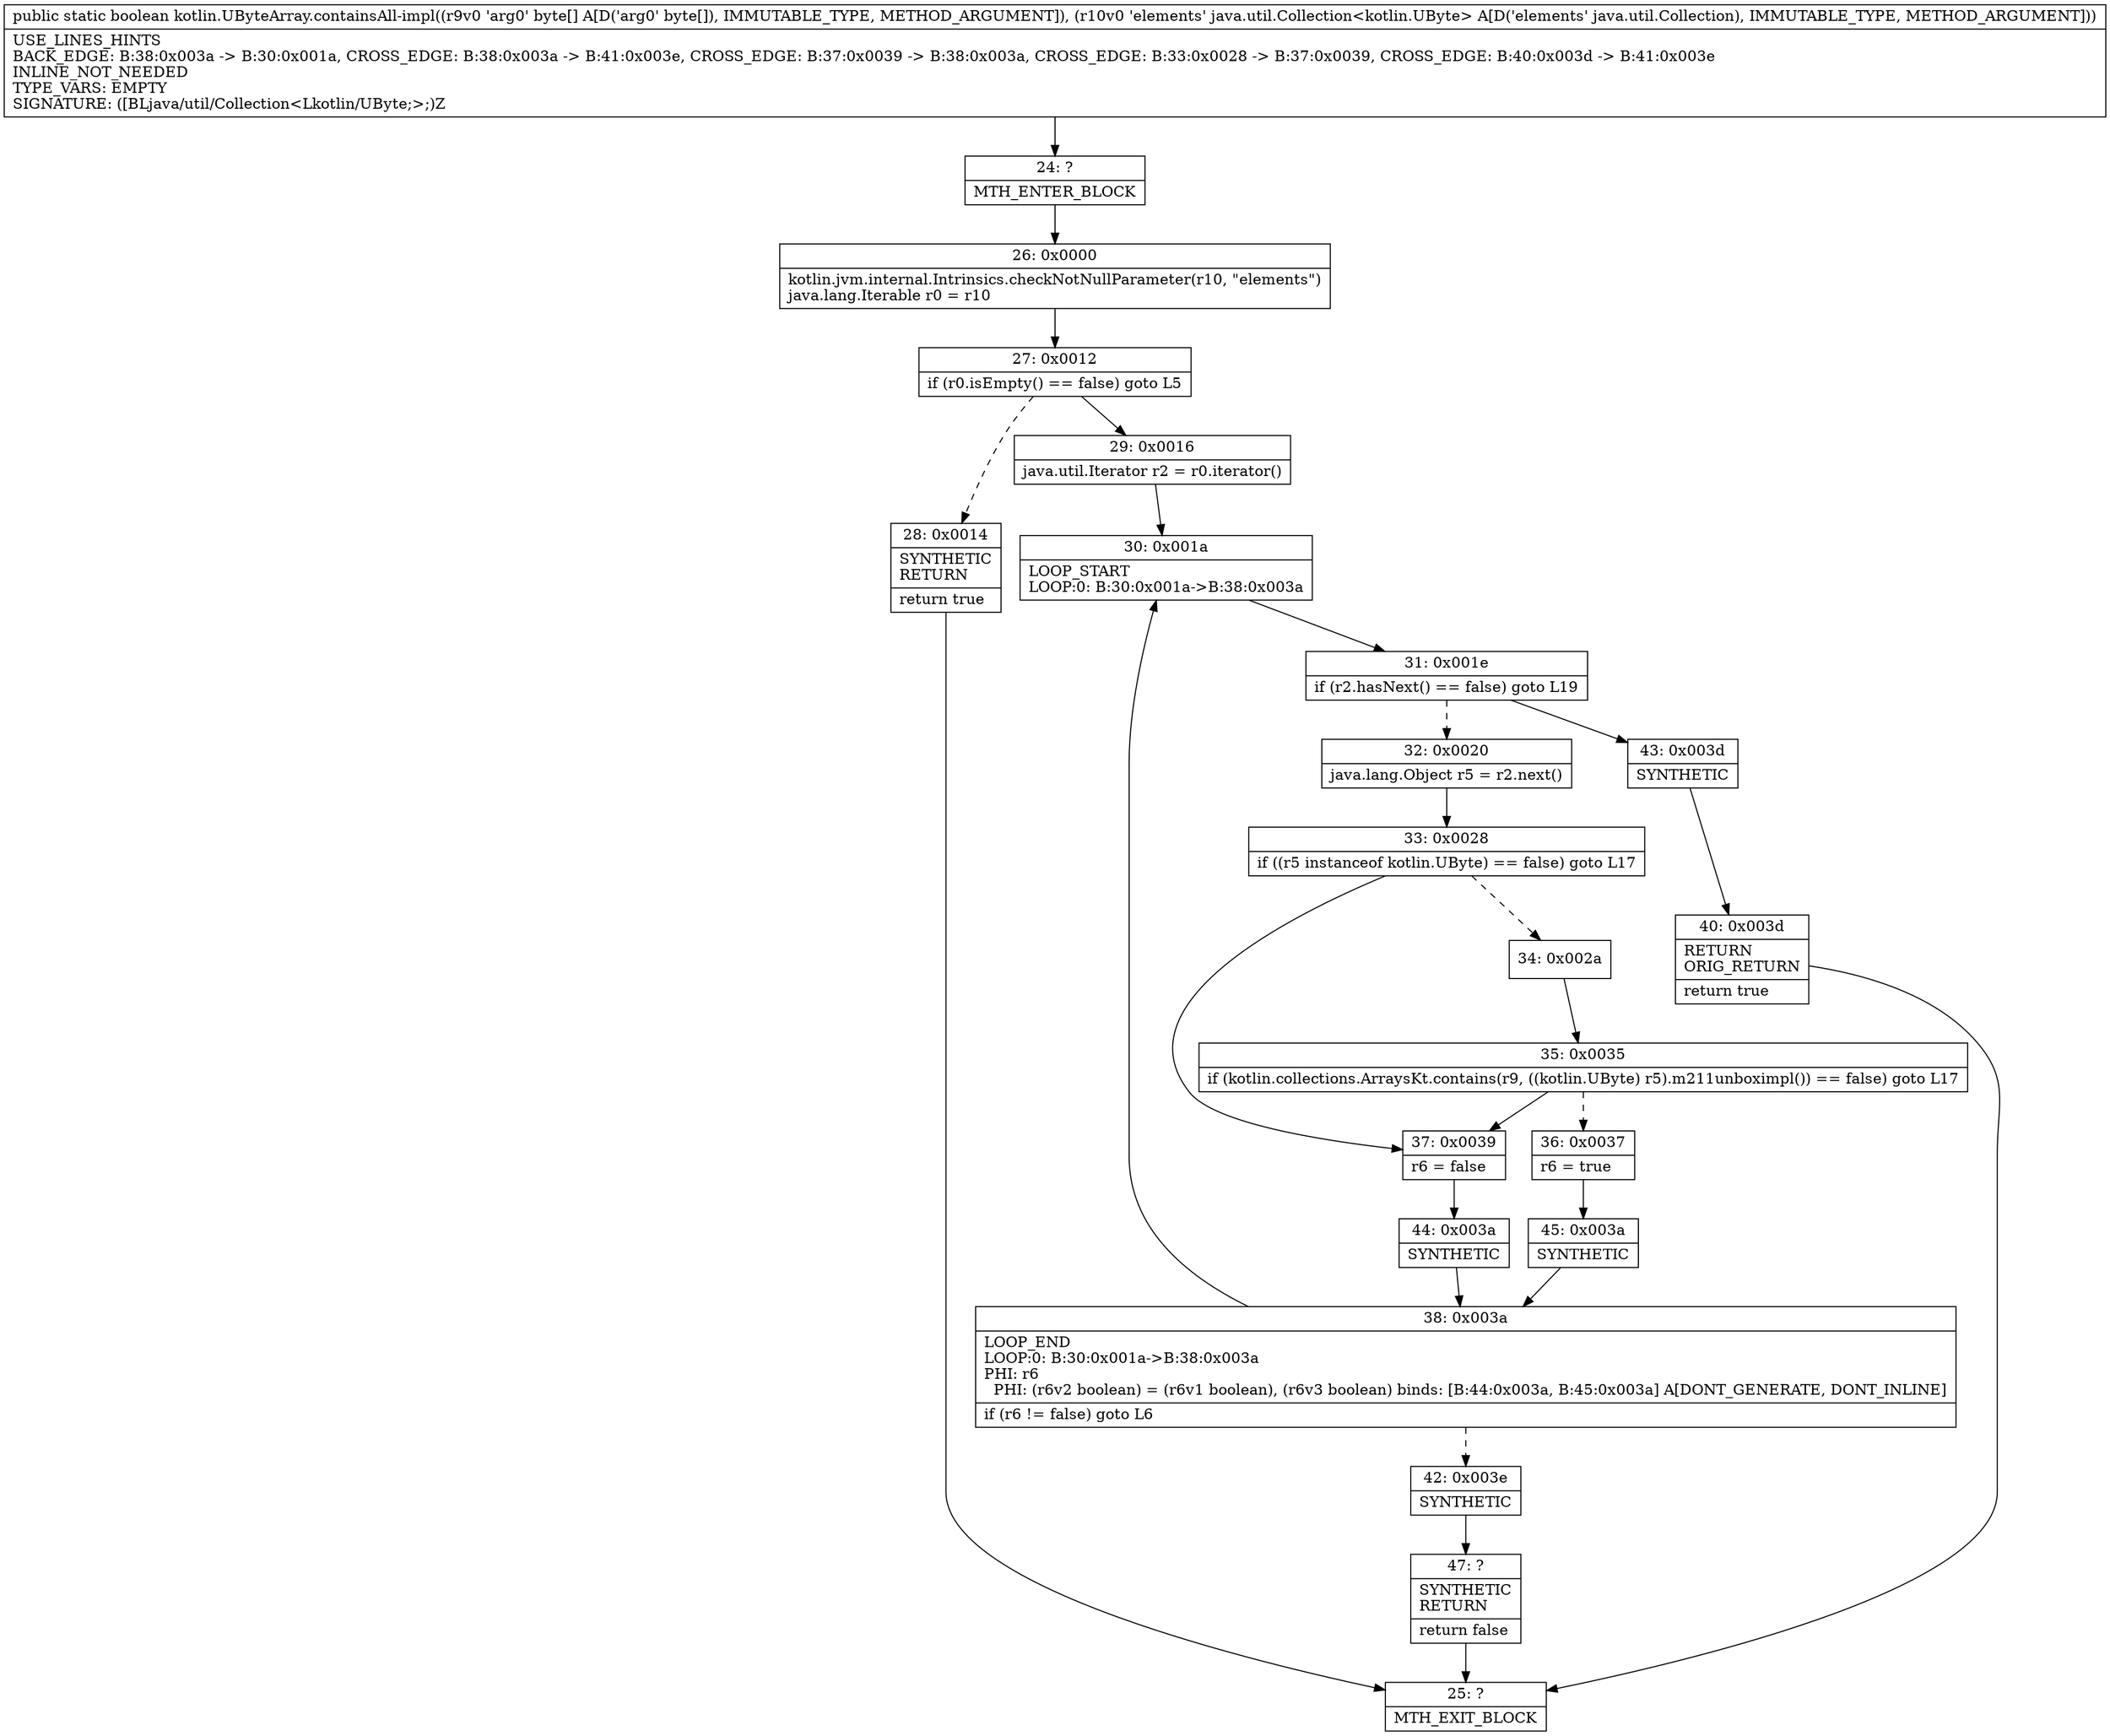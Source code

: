 digraph "CFG forkotlin.UByteArray.containsAll\-impl([BLjava\/util\/Collection;)Z" {
Node_24 [shape=record,label="{24\:\ ?|MTH_ENTER_BLOCK\l}"];
Node_26 [shape=record,label="{26\:\ 0x0000|kotlin.jvm.internal.Intrinsics.checkNotNullParameter(r10, \"elements\")\ljava.lang.Iterable r0 = r10\l}"];
Node_27 [shape=record,label="{27\:\ 0x0012|if (r0.isEmpty() == false) goto L5\l}"];
Node_28 [shape=record,label="{28\:\ 0x0014|SYNTHETIC\lRETURN\l|return true\l}"];
Node_25 [shape=record,label="{25\:\ ?|MTH_EXIT_BLOCK\l}"];
Node_29 [shape=record,label="{29\:\ 0x0016|java.util.Iterator r2 = r0.iterator()\l}"];
Node_30 [shape=record,label="{30\:\ 0x001a|LOOP_START\lLOOP:0: B:30:0x001a\-\>B:38:0x003a\l}"];
Node_31 [shape=record,label="{31\:\ 0x001e|if (r2.hasNext() == false) goto L19\l}"];
Node_32 [shape=record,label="{32\:\ 0x0020|java.lang.Object r5 = r2.next()\l}"];
Node_33 [shape=record,label="{33\:\ 0x0028|if ((r5 instanceof kotlin.UByte) == false) goto L17\l}"];
Node_34 [shape=record,label="{34\:\ 0x002a}"];
Node_35 [shape=record,label="{35\:\ 0x0035|if (kotlin.collections.ArraysKt.contains(r9, ((kotlin.UByte) r5).m211unboximpl()) == false) goto L17\l}"];
Node_36 [shape=record,label="{36\:\ 0x0037|r6 = true\l}"];
Node_45 [shape=record,label="{45\:\ 0x003a|SYNTHETIC\l}"];
Node_38 [shape=record,label="{38\:\ 0x003a|LOOP_END\lLOOP:0: B:30:0x001a\-\>B:38:0x003a\lPHI: r6 \l  PHI: (r6v2 boolean) = (r6v1 boolean), (r6v3 boolean) binds: [B:44:0x003a, B:45:0x003a] A[DONT_GENERATE, DONT_INLINE]\l|if (r6 != false) goto L6\l}"];
Node_42 [shape=record,label="{42\:\ 0x003e|SYNTHETIC\l}"];
Node_47 [shape=record,label="{47\:\ ?|SYNTHETIC\lRETURN\l|return false\l}"];
Node_37 [shape=record,label="{37\:\ 0x0039|r6 = false\l}"];
Node_44 [shape=record,label="{44\:\ 0x003a|SYNTHETIC\l}"];
Node_43 [shape=record,label="{43\:\ 0x003d|SYNTHETIC\l}"];
Node_40 [shape=record,label="{40\:\ 0x003d|RETURN\lORIG_RETURN\l|return true\l}"];
MethodNode[shape=record,label="{public static boolean kotlin.UByteArray.containsAll\-impl((r9v0 'arg0' byte[] A[D('arg0' byte[]), IMMUTABLE_TYPE, METHOD_ARGUMENT]), (r10v0 'elements' java.util.Collection\<kotlin.UByte\> A[D('elements' java.util.Collection), IMMUTABLE_TYPE, METHOD_ARGUMENT]))  | USE_LINES_HINTS\lBACK_EDGE: B:38:0x003a \-\> B:30:0x001a, CROSS_EDGE: B:38:0x003a \-\> B:41:0x003e, CROSS_EDGE: B:37:0x0039 \-\> B:38:0x003a, CROSS_EDGE: B:33:0x0028 \-\> B:37:0x0039, CROSS_EDGE: B:40:0x003d \-\> B:41:0x003e\lINLINE_NOT_NEEDED\lTYPE_VARS: EMPTY\lSIGNATURE: ([BLjava\/util\/Collection\<Lkotlin\/UByte;\>;)Z\l}"];
MethodNode -> Node_24;Node_24 -> Node_26;
Node_26 -> Node_27;
Node_27 -> Node_28[style=dashed];
Node_27 -> Node_29;
Node_28 -> Node_25;
Node_29 -> Node_30;
Node_30 -> Node_31;
Node_31 -> Node_32[style=dashed];
Node_31 -> Node_43;
Node_32 -> Node_33;
Node_33 -> Node_34[style=dashed];
Node_33 -> Node_37;
Node_34 -> Node_35;
Node_35 -> Node_36[style=dashed];
Node_35 -> Node_37;
Node_36 -> Node_45;
Node_45 -> Node_38;
Node_38 -> Node_30;
Node_38 -> Node_42[style=dashed];
Node_42 -> Node_47;
Node_47 -> Node_25;
Node_37 -> Node_44;
Node_44 -> Node_38;
Node_43 -> Node_40;
Node_40 -> Node_25;
}

